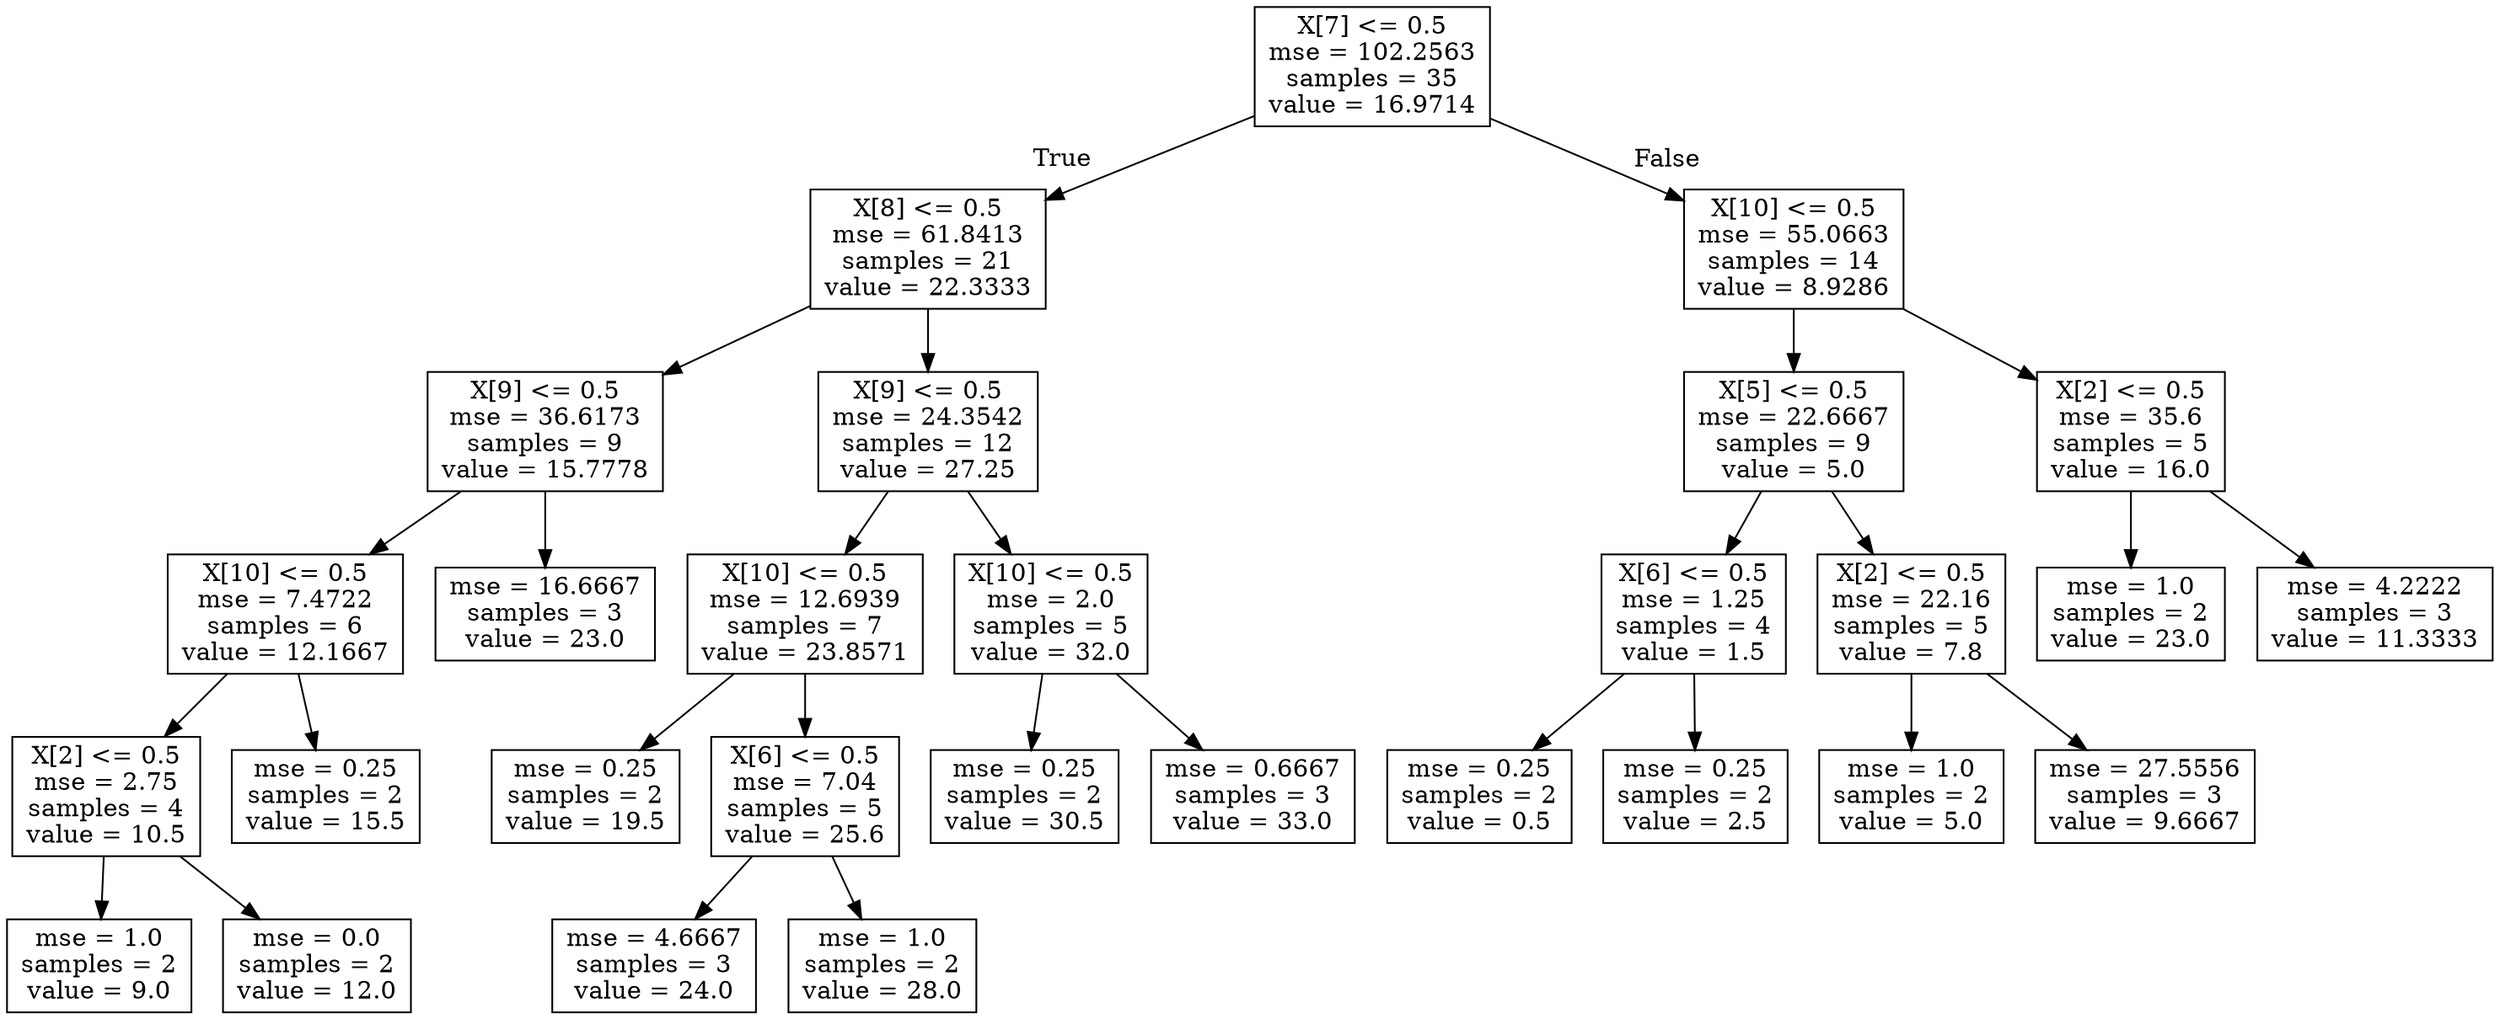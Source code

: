 digraph Tree {
node [shape=box] ;
0 [label="X[7] <= 0.5\nmse = 102.2563\nsamples = 35\nvalue = 16.9714"] ;
1 [label="X[8] <= 0.5\nmse = 61.8413\nsamples = 21\nvalue = 22.3333"] ;
0 -> 1 [labeldistance=2.5, labelangle=45, headlabel="True"] ;
2 [label="X[9] <= 0.5\nmse = 36.6173\nsamples = 9\nvalue = 15.7778"] ;
1 -> 2 ;
3 [label="X[10] <= 0.5\nmse = 7.4722\nsamples = 6\nvalue = 12.1667"] ;
2 -> 3 ;
4 [label="X[2] <= 0.5\nmse = 2.75\nsamples = 4\nvalue = 10.5"] ;
3 -> 4 ;
5 [label="mse = 1.0\nsamples = 2\nvalue = 9.0"] ;
4 -> 5 ;
6 [label="mse = 0.0\nsamples = 2\nvalue = 12.0"] ;
4 -> 6 ;
7 [label="mse = 0.25\nsamples = 2\nvalue = 15.5"] ;
3 -> 7 ;
8 [label="mse = 16.6667\nsamples = 3\nvalue = 23.0"] ;
2 -> 8 ;
9 [label="X[9] <= 0.5\nmse = 24.3542\nsamples = 12\nvalue = 27.25"] ;
1 -> 9 ;
10 [label="X[10] <= 0.5\nmse = 12.6939\nsamples = 7\nvalue = 23.8571"] ;
9 -> 10 ;
11 [label="mse = 0.25\nsamples = 2\nvalue = 19.5"] ;
10 -> 11 ;
12 [label="X[6] <= 0.5\nmse = 7.04\nsamples = 5\nvalue = 25.6"] ;
10 -> 12 ;
13 [label="mse = 4.6667\nsamples = 3\nvalue = 24.0"] ;
12 -> 13 ;
14 [label="mse = 1.0\nsamples = 2\nvalue = 28.0"] ;
12 -> 14 ;
15 [label="X[10] <= 0.5\nmse = 2.0\nsamples = 5\nvalue = 32.0"] ;
9 -> 15 ;
16 [label="mse = 0.25\nsamples = 2\nvalue = 30.5"] ;
15 -> 16 ;
17 [label="mse = 0.6667\nsamples = 3\nvalue = 33.0"] ;
15 -> 17 ;
18 [label="X[10] <= 0.5\nmse = 55.0663\nsamples = 14\nvalue = 8.9286"] ;
0 -> 18 [labeldistance=2.5, labelangle=-45, headlabel="False"] ;
19 [label="X[5] <= 0.5\nmse = 22.6667\nsamples = 9\nvalue = 5.0"] ;
18 -> 19 ;
20 [label="X[6] <= 0.5\nmse = 1.25\nsamples = 4\nvalue = 1.5"] ;
19 -> 20 ;
21 [label="mse = 0.25\nsamples = 2\nvalue = 0.5"] ;
20 -> 21 ;
22 [label="mse = 0.25\nsamples = 2\nvalue = 2.5"] ;
20 -> 22 ;
23 [label="X[2] <= 0.5\nmse = 22.16\nsamples = 5\nvalue = 7.8"] ;
19 -> 23 ;
24 [label="mse = 1.0\nsamples = 2\nvalue = 5.0"] ;
23 -> 24 ;
25 [label="mse = 27.5556\nsamples = 3\nvalue = 9.6667"] ;
23 -> 25 ;
26 [label="X[2] <= 0.5\nmse = 35.6\nsamples = 5\nvalue = 16.0"] ;
18 -> 26 ;
27 [label="mse = 1.0\nsamples = 2\nvalue = 23.0"] ;
26 -> 27 ;
28 [label="mse = 4.2222\nsamples = 3\nvalue = 11.3333"] ;
26 -> 28 ;
}